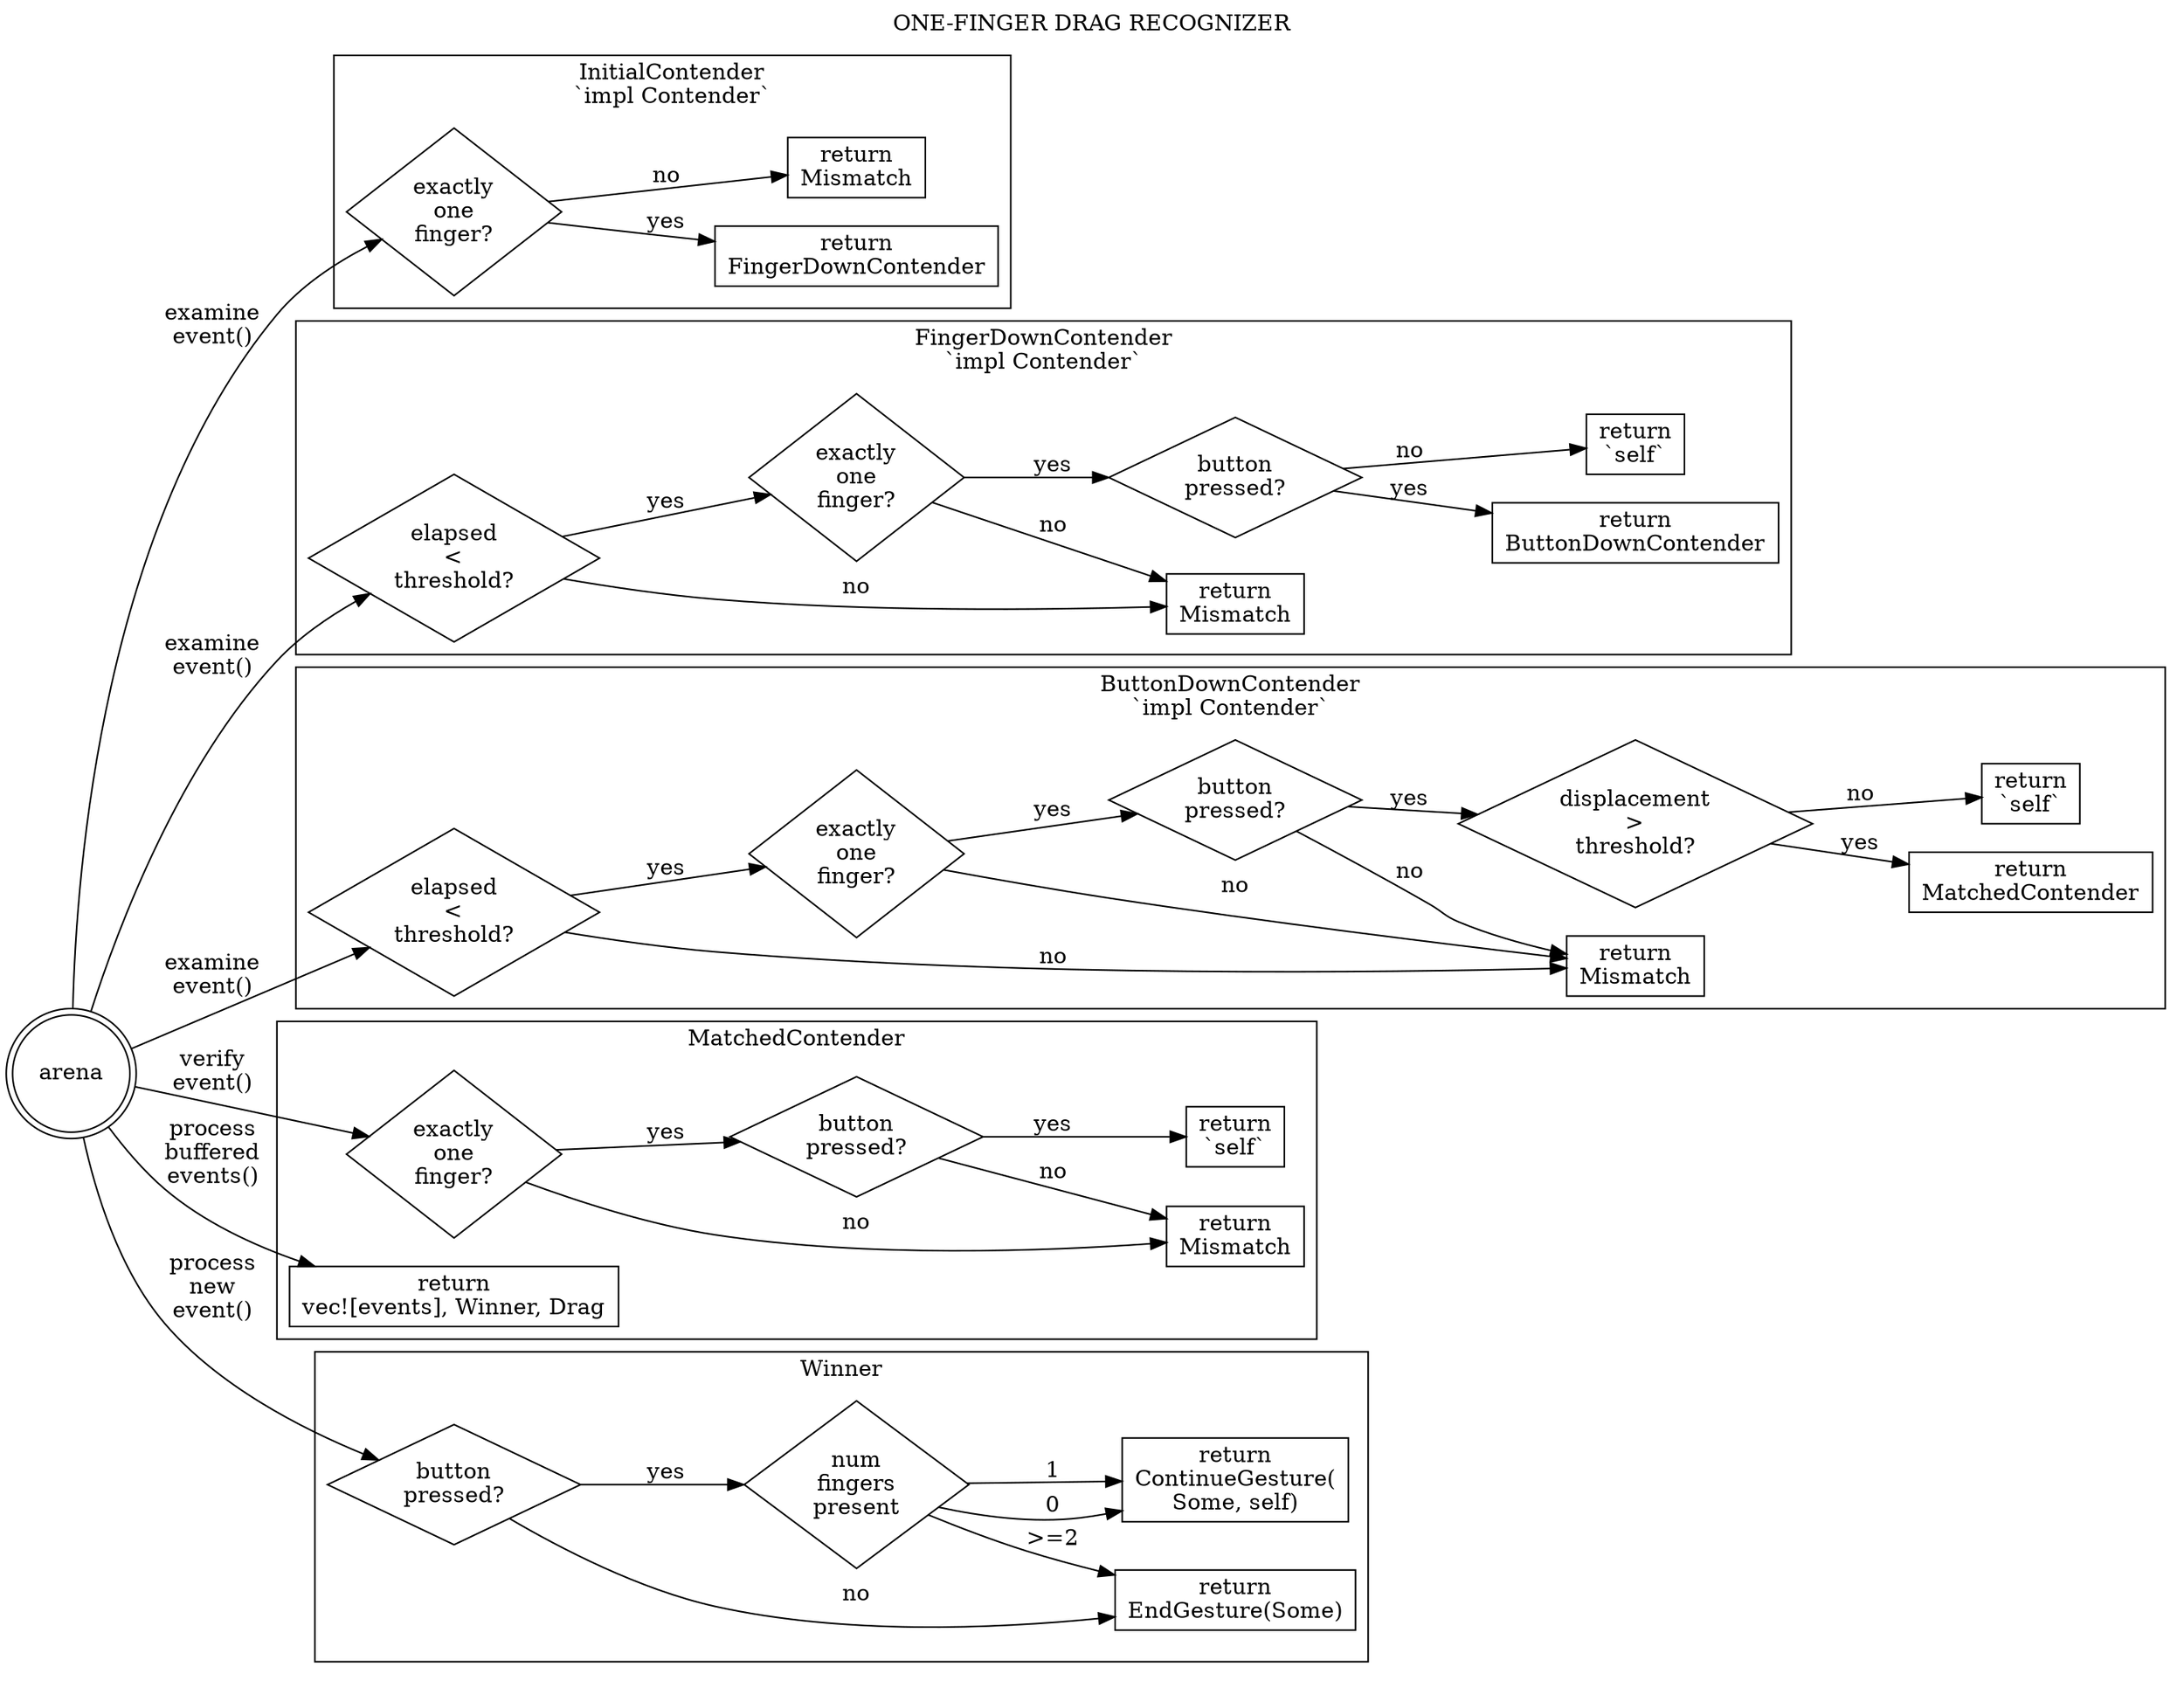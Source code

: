 digraph {
  rankdir="LR"
  label="ONE-FINGER DRAG RECOGNIZER" labelloc="t"

  // The gesture arena, which invokes methods on the various states of the recognizer.
  arena [shape="doublecircle"]

  // Definition of `InitialContender`.
  //
  // This state does _not_ require the button to be pressed, to allow
  // the user some time between initial touchpad contact, and depressing
  // the button.
  arena -> examine_at_initial_contender [label="examine\nevent()"]
  examine_at_initial_contender [shape="diamond" label="exactly\none\nfinger?"]
  examine_at_initial_contender -> return_finger_down_contender_at_initial_contender [label="yes"]
  examine_at_initial_contender -> return_mismatch_at_initial_contender [label="no"]
  return_finger_down_contender_at_initial_contender [shape="rectangle" label="return\nFingerDownContender"]
  return_mismatch_at_initial_contender [shape="rectangle" label="return\nMismatch"]
  subgraph cluster_initial_contender {
    label="InitialContender\n`impl Contender`"
    examine_at_initial_contender
    return_finger_down_contender_at_initial_contender
    return_mismatch_at_initial_contender
  }

  // Definition of `FingerDownContender`.
  arena -> examine_at_finger_down_contender [label="examine\nevent()"]
  examine_at_finger_down_contender [shape="diamond" label="elapsed\n<\nthreshold?"]
  examine_at_finger_down_contender -> return_mismatch_at_finger_down_contender [label="no"]
  examine_at_finger_down_contender -> examine2_at_finger_down_contender [label="yes"]
  examine2_at_finger_down_contender [shape="diamond" label="exactly\none\nfinger?"]
  examine2_at_finger_down_contender -> return_mismatch_at_finger_down_contender [label="no"]
  examine2_at_finger_down_contender -> examine3_at_finger_down_contender [label="yes"]
  examine3_at_finger_down_contender [shape="diamond" label="button\npressed?"]
  examine3_at_finger_down_contender -> return_button_down_contender_at_finger_down_contender [label="yes"]
  examine3_at_finger_down_contender -> return_self_at_finger_down_contender [label="no"]
  return_mismatch_at_finger_down_contender [shape="rectangle" label="return\nMismatch"]
  return_button_down_contender_at_finger_down_contender [shape="rectangle" label="return\nButtonDownContender"]
  return_self_at_finger_down_contender [shape="rectangle" label="return\n`self`"]
  subgraph cluster_finger_down_contender {
    label="FingerDownContender\n`impl Contender`"
    examine_at_finger_down_contender
    examine2_at_finger_down_contender
    examine3_at_finger_down_contender
    return_mismatch_at_finger_down_contender
    return_button_down_contender_at_finger_down_contender
    return_self_at_finger_down_contender
  }

  // Definition of `ButtonDownContender`.
  arena -> examine_at_button_down_contender [label="examine\nevent()"]
  examine_at_button_down_contender [shape="diamond" label="elapsed\n<\nthreshold?"]
  examine_at_button_down_contender -> return_mismatch_at_button_down_contender [label="no"]
  examine_at_button_down_contender -> examine2_at_button_down_contender [label="yes"]
  examine2_at_button_down_contender [shape="diamond" label="exactly\none\nfinger?"]
  examine2_at_button_down_contender -> return_mismatch_at_button_down_contender [label="no"]
  examine2_at_button_down_contender -> examine3_at_button_down_contender [label="yes"]
  examine3_at_button_down_contender [shape="diamond" label="button\npressed?"]
  examine3_at_button_down_contender -> return_mismatch_at_button_down_contender [label="no"]
  examine3_at_button_down_contender -> examine4_at_button_down_contender [label="yes"]
  examine4_at_button_down_contender [shape="diamond" label="displacement\n>\nthreshold?"]
  examine4_at_button_down_contender -> return_matched_contender_at_button_down_contender [label="yes"]
  examine4_at_button_down_contender -> return_self_at_button_down_contender [label="no"]
  return_mismatch_at_button_down_contender [shape="rectangle" label="return\nMismatch"]
  return_matched_contender_at_button_down_contender [shape="rectangle" label="return\nMatchedContender"]
  return_self_at_button_down_contender [shape="rectangle" label="return\n`self`"]
  subgraph cluster_button_down_contender {
    label="ButtonDownContender\n`impl Contender`"
    examine_at_button_down_contender
    examine2_at_button_down_contender
    examine3_at_button_down_contender
    examine4_at_button_down_contender
    return_mismatch_at_button_down_contender
    return_matched_contender_at_button_down_contender
    return_self_at_button_down_contender
  }

  // Definition of `MatchedContender`.
  arena -> verify_at_matched_contender [label="verify\nevent()"]
  verify_at_matched_contender [shape="diamond" label="exactly\none\nfinger?"]
  verify_at_matched_contender -> return_mismatch_at_matched_contender [label="no"]
  verify_at_matched_contender -> verify2_at_matched_contender [label="yes"]
  verify2_at_matched_contender [shape="diamond" label="button\npressed?"]
  verify2_at_matched_contender -> return_mismatch_at_matched_contender [label="no"]
  verify2_at_matched_contender -> return_self_at_matched_contender [label="yes"]
  return_mismatch_at_matched_contender [shape="rectangle" label="return\nMismatch"]
  return_self_at_matched_contender [shape="rectangle" label="return\n`self`"]
  arena -> return_winner_at_matched_contender [label="process\nbuffered\nevents()"]
  return_winner_at_matched_contender [shape="rectangle" label="return\nvec![events], Winner, Drag"]
  subgraph cluster_matched_contender {
    label="MatchedContender"
    verify_at_matched_contender
    verify2_at_matched_contender
    return_mismatch_at_matched_contender
    return_self_at_matched_contender
    return_winner_at_matched_contender
  }

  arena -> process_at_winner [label="process\nnew\nevent()"]
  process_at_winner [shape="diamond" label="button\npressed?"]
  process_at_winner -> return_end_with_event_at_winner [label="no"]
  process_at_winner -> process2_at_winner [label="yes"]
  process2_at_winner [shape="diamond" label="num\nfingers\npresent"]
  // Zero fingers should never happen, since it's not possible for
  // the button to be pressed without any fingers being in contact
  // with the touchpad. Continue the gesture, and hope that the
  // button state catches up with the contact state soon.
  process2_at_winner -> return_continue_with_event_at_winner [label="0"]
  process2_at_winner -> return_continue_with_event_at_winner [label="1"]
  process2_at_winner -> return_end_with_event_at_winner [label=">=2"]
  return_continue_with_event_at_winner [shape="rectangle" label="return\nContinueGesture(\nSome, self)"]
  return_end_with_event_at_winner [shape="rectangle" label="return\nEndGesture(Some)"]
  subgraph cluster_forward_motion {
    label="Winner"
    process_at_winner
    process2_at_winner
    return_continue_with_event_at_winner
    return_end_with_event_at_winner
  }
}
